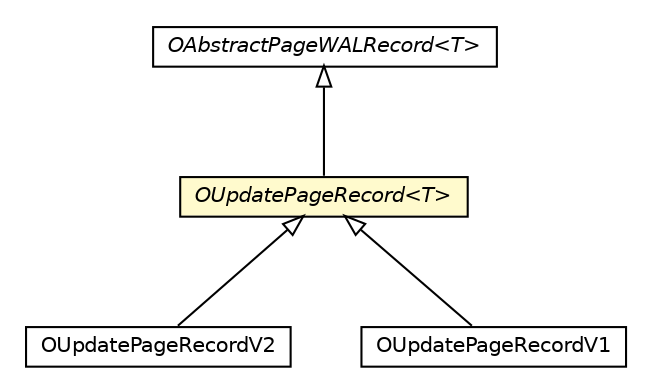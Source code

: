 #!/usr/local/bin/dot
#
# Class diagram 
# Generated by UMLGraph version R5_6-24-gf6e263 (http://www.umlgraph.org/)
#

digraph G {
	edge [fontname="Helvetica",fontsize=10,labelfontname="Helvetica",labelfontsize=10];
	node [fontname="Helvetica",fontsize=10,shape=plaintext];
	nodesep=0.25;
	ranksep=0.5;
	// com.orientechnologies.orient.core.storage.impl.local.paginated.wal.OAbstractPageWALRecord<T>
	c7424270 [label=<<table title="com.orientechnologies.orient.core.storage.impl.local.paginated.wal.OAbstractPageWALRecord" border="0" cellborder="1" cellspacing="0" cellpadding="2" port="p" href="./OAbstractPageWALRecord.html">
		<tr><td><table border="0" cellspacing="0" cellpadding="1">
<tr><td align="center" balign="center"><font face="Helvetica-Oblique"> OAbstractPageWALRecord&lt;T&gt; </font></td></tr>
		</table></td></tr>
		</table>>, URL="./OAbstractPageWALRecord.html", fontname="Helvetica", fontcolor="black", fontsize=10.0];
	// com.orientechnologies.orient.core.storage.impl.local.paginated.wal.OUpdatePageRecord<T>
	c7424282 [label=<<table title="com.orientechnologies.orient.core.storage.impl.local.paginated.wal.OUpdatePageRecord" border="0" cellborder="1" cellspacing="0" cellpadding="2" port="p" bgcolor="lemonChiffon" href="./OUpdatePageRecord.html">
		<tr><td><table border="0" cellspacing="0" cellpadding="1">
<tr><td align="center" balign="center"><font face="Helvetica-Oblique"> OUpdatePageRecord&lt;T&gt; </font></td></tr>
		</table></td></tr>
		</table>>, URL="./OUpdatePageRecord.html", fontname="Helvetica", fontcolor="black", fontsize=10.0];
	// com.orientechnologies.orient.core.storage.impl.local.paginated.wal.OUpdatePageRecordV2
	c7424287 [label=<<table title="com.orientechnologies.orient.core.storage.impl.local.paginated.wal.OUpdatePageRecordV2" border="0" cellborder="1" cellspacing="0" cellpadding="2" port="p" href="./OUpdatePageRecordV2.html">
		<tr><td><table border="0" cellspacing="0" cellpadding="1">
<tr><td align="center" balign="center"> OUpdatePageRecordV2 </td></tr>
		</table></td></tr>
		</table>>, URL="./OUpdatePageRecordV2.html", fontname="Helvetica", fontcolor="black", fontsize=10.0];
	// com.orientechnologies.orient.core.storage.impl.local.paginated.wal.OUpdatePageRecordV1
	c7424306 [label=<<table title="com.orientechnologies.orient.core.storage.impl.local.paginated.wal.OUpdatePageRecordV1" border="0" cellborder="1" cellspacing="0" cellpadding="2" port="p" href="./OUpdatePageRecordV1.html">
		<tr><td><table border="0" cellspacing="0" cellpadding="1">
<tr><td align="center" balign="center"> OUpdatePageRecordV1 </td></tr>
		</table></td></tr>
		</table>>, URL="./OUpdatePageRecordV1.html", fontname="Helvetica", fontcolor="black", fontsize=10.0];
	//com.orientechnologies.orient.core.storage.impl.local.paginated.wal.OUpdatePageRecord<T> extends com.orientechnologies.orient.core.storage.impl.local.paginated.wal.OAbstractPageWALRecord<T>
	c7424270:p -> c7424282:p [dir=back,arrowtail=empty];
	//com.orientechnologies.orient.core.storage.impl.local.paginated.wal.OUpdatePageRecordV2 extends com.orientechnologies.orient.core.storage.impl.local.paginated.wal.OUpdatePageRecord<java.lang.Long>
	c7424282:p -> c7424287:p [dir=back,arrowtail=empty];
	//com.orientechnologies.orient.core.storage.impl.local.paginated.wal.OUpdatePageRecordV1 extends com.orientechnologies.orient.core.storage.impl.local.paginated.wal.OUpdatePageRecord<com.orientechnologies.orient.core.storage.impl.local.paginated.wal.OOperationUnitId>
	c7424282:p -> c7424306:p [dir=back,arrowtail=empty];
}

